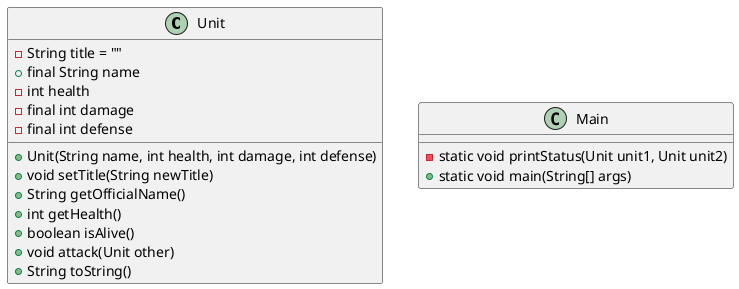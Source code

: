 @startuml

class Unit {
    - String title = ""
    + final String name
    - int health
    - final int damage
    - final int defense

    + Unit(String name, int health, int damage, int defense)
    + void setTitle(String newTitle)
    + String getOfficialName()
    + int getHealth()
    + boolean isAlive()
    + void attack(Unit other)
    + String toString()
}

class Main {
    - static void printStatus(Unit unit1, Unit unit2)
    + static void main(String[] args)
}

@enduml
